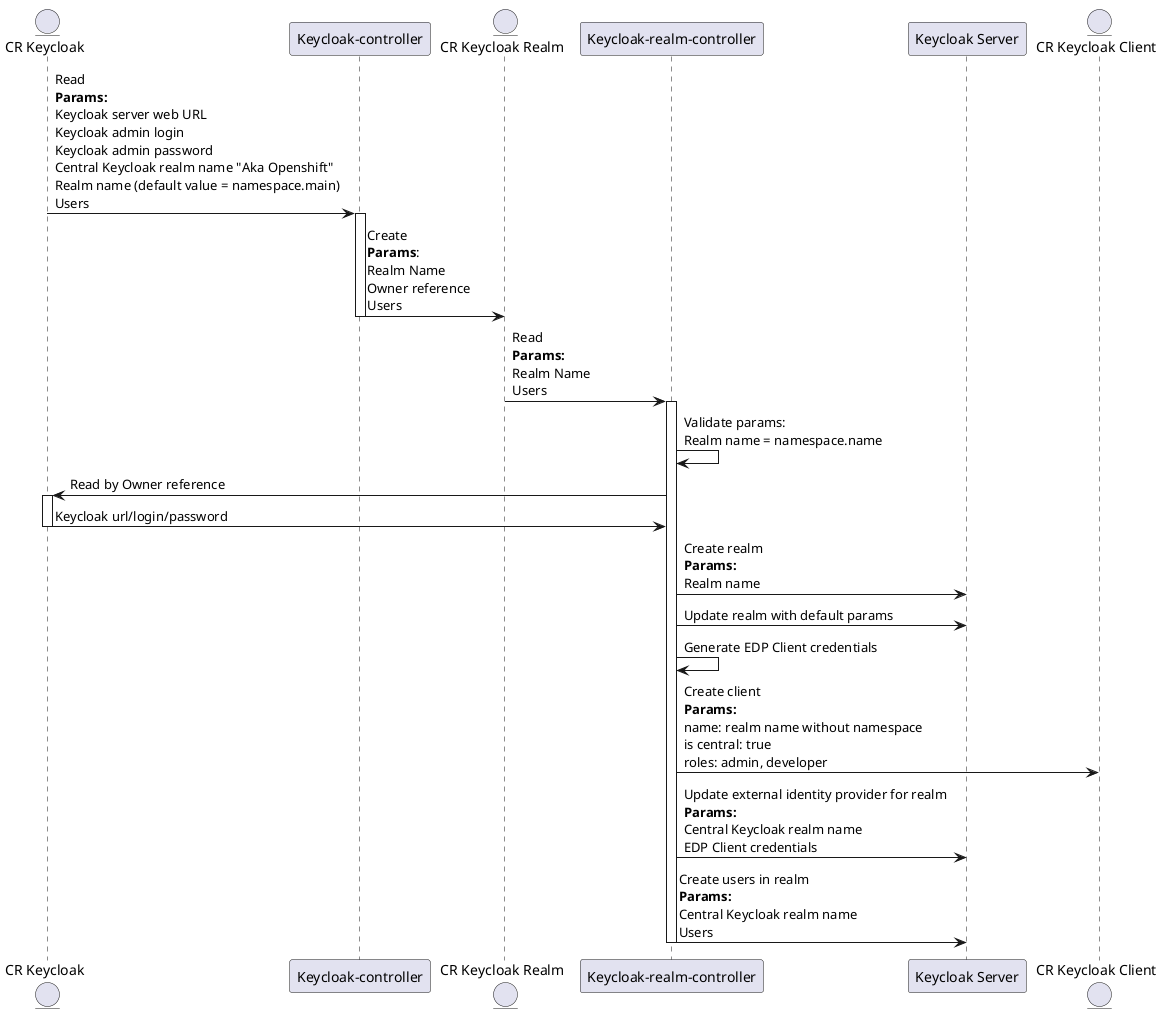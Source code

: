 @startuml
entity "CR Keycloak" as cr_keycloak
participant "Keycloak-controller" as keycloak_controller
entity "CR Keycloak Realm" as cr_realm
participant "Keycloak-realm-controller" as keycloak_realm_controller

participant "Keycloak Server" as server
entity "CR Keycloak Client" as cr_client

cr_keycloak -> keycloak_controller: Read \n\
**Params:** \n\
Keycloak server web URL \n\
Keycloak admin login \n\
Keycloak admin password \n\
Central Keycloak realm name "Aka Openshift" \n\
Realm name (default value = namespace.main) \n\
Users

activate keycloak_controller
keycloak_controller -> cr_realm: Create \n\
**Params**: \n\
Realm Name \n\
Owner reference \n\
Users
deactivate keycloak_controller

cr_realm -> keycloak_realm_controller: Read\n**Params:**\nRealm Name\nUsers

activate keycloak_realm_controller
keycloak_realm_controller -> keycloak_realm_controller: Validate params:\nRealm name = namespace.name
keycloak_realm_controller -> cr_keycloak: Read by Owner reference
activate cr_keycloak
cr_keycloak -> keycloak_realm_controller: Keycloak url/login/password
deactivate cr_keycloak
keycloak_realm_controller -> server: Create realm\n**Params:**\nRealm name
keycloak_realm_controller -> server: Update realm with default params
keycloak_realm_controller -> keycloak_realm_controller: Generate EDP Client credentials
keycloak_realm_controller -> cr_client: \
Create client \n\
**Params:** \n\
name: realm name without namespace \n\
is central: true \n\
roles: admin, developer

keycloak_realm_controller -> server: \
Update external identity provider for realm \n\
**Params:** \n\
Central Keycloak realm name \n\
EDP Client credentials

keycloak_realm_controller -> server: \
Create users in realm \n\
**Params:** \n\
Central Keycloak realm name \n\
Users

deactivate keycloak_realm_controller

@enduml